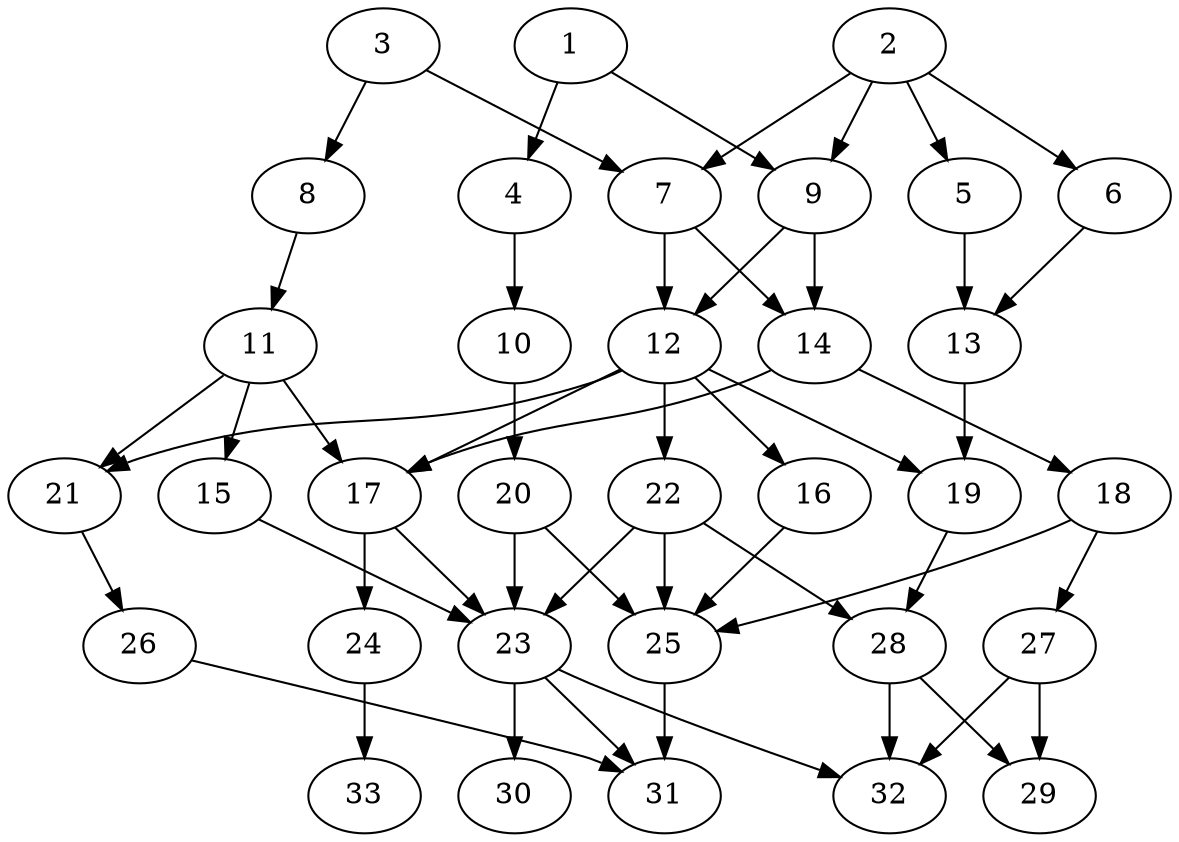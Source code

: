 // DAG (tier=2-normal, mode=data, n=33, ccr=0.442, fat=0.519, density=0.481, regular=0.460, jump=0.156, mindata=2097152, maxdata=16777216)
// DAG automatically generated by daggen at Sun Aug 24 16:33:34 2025
// /home/ermia/Project/Environments/daggen/bin/daggen --dot --ccr 0.442 --fat 0.519 --regular 0.460 --density 0.481 --jump 0.156 --mindata 2097152 --maxdata 16777216 -n 33 
digraph G {
  1 [size="2080964538651279360", alpha="0.16", expect_size="1040482269325639680"]
  1 -> 4 [size ="1149887433408512"]
  1 -> 9 [size ="1149887433408512"]
  2 [size="44015094779512619008", alpha="0.01", expect_size="22007547389756309504"]
  2 -> 5 [size ="99729677484032"]
  2 -> 6 [size ="99729677484032"]
  2 -> 7 [size ="99729677484032"]
  2 -> 9 [size ="99729677484032"]
  3 [size="2164307893705735424", alpha="0.02", expect_size="1082153946852867712"]
  3 -> 7 [size ="1392055305633792"]
  3 -> 8 [size ="1392055305633792"]
  4 [size="4796618899005815", alpha="0.09", expect_size="2398309449502907"]
  4 -> 10 [size ="106134757179392"]
  5 [size="1293773667650968320", alpha="0.08", expect_size="646886833825484160"]
  5 -> 13 [size ="951456890880000"]
  6 [size="4410868584653542", alpha="0.01", expect_size="2205434292326771"]
  6 -> 13 [size ="143499689197568"]
  7 [size="6259416783386584", alpha="0.10", expect_size="3129708391693292"]
  7 -> 12 [size ="117776131817472"]
  7 -> 14 [size ="117776131817472"]
  8 [size="1415596596396748800", alpha="0.09", expect_size="707798298198374400"]
  8 -> 11 [size ="1388383620300800"]
  9 [size="1970543889566398976", alpha="0.18", expect_size="985271944783199488"]
  9 -> 12 [size ="1488326964019200"]
  9 -> 14 [size ="1488326964019200"]
  10 [size="10987070216748484", alpha="0.03", expect_size="5493535108374242"]
  10 -> 20 [size ="498265271304192"]
  11 [size="22921998407019984", alpha="0.16", expect_size="11460999203509992"]
  11 -> 15 [size ="1209973656780800"]
  11 -> 17 [size ="1209973656780800"]
  11 -> 21 [size ="1209973656780800"]
  12 [size="3186844244633939083264", alpha="0.09", expect_size="1593422122316969541632"]
  12 -> 16 [size ="1732462644297728"]
  12 -> 17 [size ="1732462644297728"]
  12 -> 19 [size ="1732462644297728"]
  12 -> 21 [size ="1732462644297728"]
  12 -> 22 [size ="1732462644297728"]
  13 [size="877563712317962880", alpha="0.13", expect_size="438781856158981440"]
  13 -> 19 [size ="743584877772800"]
  14 [size="2417939334554611200", alpha="0.17", expect_size="1208969667277305600"]
  14 -> 17 [size ="1275724606472192"]
  14 -> 18 [size ="1275724606472192"]
  15 [size="13171736576921532", alpha="0.03", expect_size="6585868288460766"]
  15 -> 23 [size ="472488555315200"]
  16 [size="1833931941497295104", alpha="0.08", expect_size="916965970748647552"]
  16 -> 25 [size ="943611327807488"]
  17 [size="107505602752253568", alpha="0.07", expect_size="53752801376126784"]
  17 -> 23 [size ="2079842241609728"]
  17 -> 24 [size ="2079842241609728"]
  18 [size="16636681617426874368", alpha="0.15", expect_size="8318340808713437184"]
  18 -> 25 [size ="52135609761792"]
  18 -> 27 [size ="52135609761792"]
  19 [size="500197091432403566592", alpha="0.05", expect_size="250098545716201783296"]
  19 -> 28 [size ="504100848402432"]
  20 [size="4535388997691901440", alpha="0.08", expect_size="2267694498845950720"]
  20 -> 23 [size ="1810968338235392"]
  20 -> 25 [size ="1810968338235392"]
  21 [size="193885780244271584", alpha="0.16", expect_size="96942890122135792"]
  21 -> 26 [size ="106971873148928"]
  22 [size="8634914864465701", alpha="0.11", expect_size="4317457432232850"]
  22 -> 23 [size ="172978809602048"]
  22 -> 25 [size ="172978809602048"]
  22 -> 28 [size ="172978809602048"]
  23 [size="6618353745460768", alpha="0.14", expect_size="3309176872730384"]
  23 -> 30 [size ="104588837388288"]
  23 -> 31 [size ="104588837388288"]
  23 -> 32 [size ="104588837388288"]
  24 [size="20370256633037756", alpha="0.11", expect_size="10185128316518878"]
  24 -> 33 [size ="917635541762048"]
  25 [size="17409099417239158784", alpha="0.01", expect_size="8704549708619579392"]
  25 -> 31 [size ="53737095692288"]
  26 [size="25114300934157092", alpha="0.19", expect_size="12557150467078546"]
  26 -> 31 [size ="836513633927168"]
  27 [size="69963863864142462976", alpha="0.00", expect_size="34981931932071231488"]
  27 -> 29 [size ="135833172574208"]
  27 -> 32 [size ="135833172574208"]
  28 [size="6706751113277405", alpha="0.04", expect_size="3353375556638702"]
  28 -> 29 [size ="112002311651328"]
  28 -> 32 [size ="112002311651328"]
  29 [size="945827950556971270144", alpha="0.14", expect_size="472913975278485635072"]
  30 [size="10734617363660444", alpha="0.06", expect_size="5367308681830222"]
  31 [size="72573012853979696", alpha="0.06", expect_size="36286506426989848"]
  32 [size="125014400552967077888", alpha="0.05", expect_size="62507200276483538944"]
  33 [size="1377312035243458048", alpha="0.00", expect_size="688656017621729024"]
}
